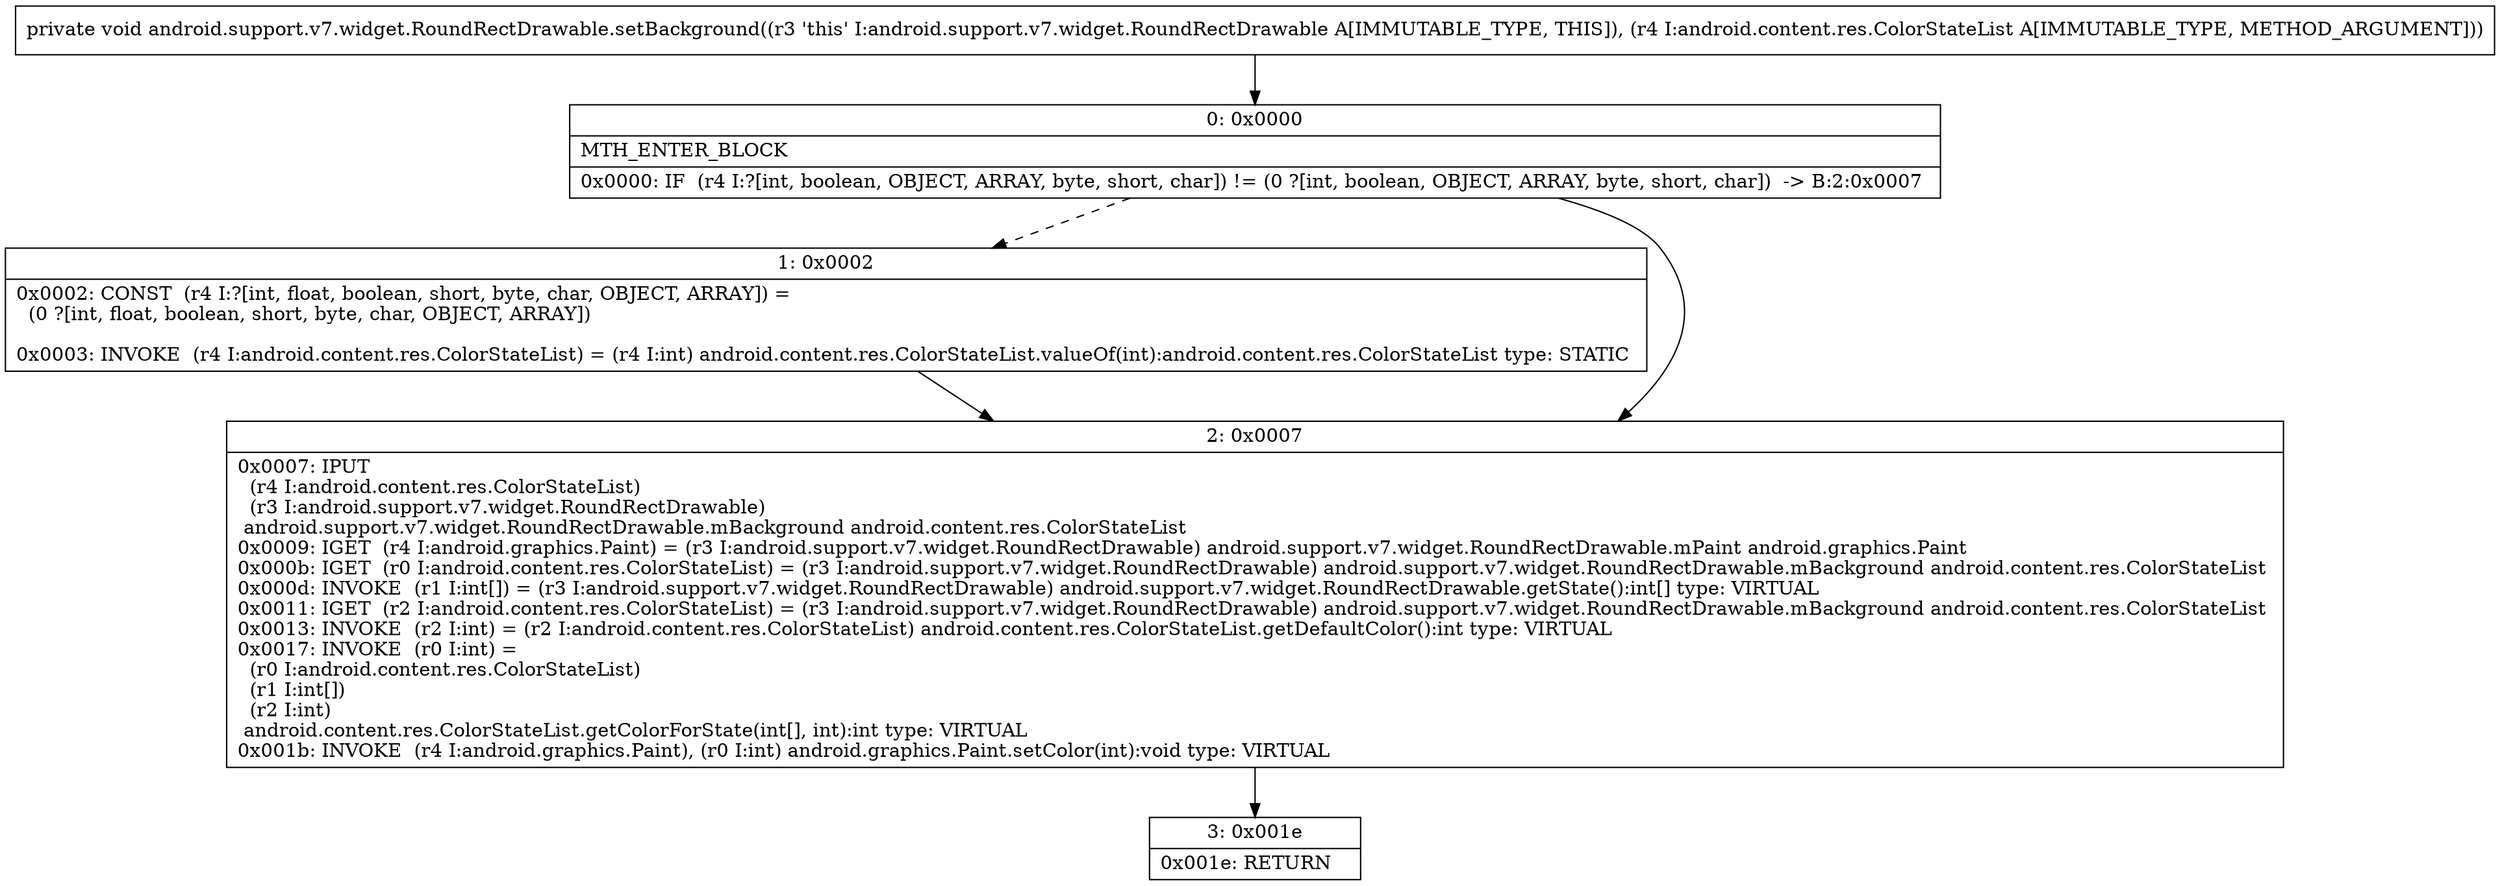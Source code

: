 digraph "CFG forandroid.support.v7.widget.RoundRectDrawable.setBackground(Landroid\/content\/res\/ColorStateList;)V" {
Node_0 [shape=record,label="{0\:\ 0x0000|MTH_ENTER_BLOCK\l|0x0000: IF  (r4 I:?[int, boolean, OBJECT, ARRAY, byte, short, char]) != (0 ?[int, boolean, OBJECT, ARRAY, byte, short, char])  \-\> B:2:0x0007 \l}"];
Node_1 [shape=record,label="{1\:\ 0x0002|0x0002: CONST  (r4 I:?[int, float, boolean, short, byte, char, OBJECT, ARRAY]) = \l  (0 ?[int, float, boolean, short, byte, char, OBJECT, ARRAY])\l \l0x0003: INVOKE  (r4 I:android.content.res.ColorStateList) = (r4 I:int) android.content.res.ColorStateList.valueOf(int):android.content.res.ColorStateList type: STATIC \l}"];
Node_2 [shape=record,label="{2\:\ 0x0007|0x0007: IPUT  \l  (r4 I:android.content.res.ColorStateList)\l  (r3 I:android.support.v7.widget.RoundRectDrawable)\l android.support.v7.widget.RoundRectDrawable.mBackground android.content.res.ColorStateList \l0x0009: IGET  (r4 I:android.graphics.Paint) = (r3 I:android.support.v7.widget.RoundRectDrawable) android.support.v7.widget.RoundRectDrawable.mPaint android.graphics.Paint \l0x000b: IGET  (r0 I:android.content.res.ColorStateList) = (r3 I:android.support.v7.widget.RoundRectDrawable) android.support.v7.widget.RoundRectDrawable.mBackground android.content.res.ColorStateList \l0x000d: INVOKE  (r1 I:int[]) = (r3 I:android.support.v7.widget.RoundRectDrawable) android.support.v7.widget.RoundRectDrawable.getState():int[] type: VIRTUAL \l0x0011: IGET  (r2 I:android.content.res.ColorStateList) = (r3 I:android.support.v7.widget.RoundRectDrawable) android.support.v7.widget.RoundRectDrawable.mBackground android.content.res.ColorStateList \l0x0013: INVOKE  (r2 I:int) = (r2 I:android.content.res.ColorStateList) android.content.res.ColorStateList.getDefaultColor():int type: VIRTUAL \l0x0017: INVOKE  (r0 I:int) = \l  (r0 I:android.content.res.ColorStateList)\l  (r1 I:int[])\l  (r2 I:int)\l android.content.res.ColorStateList.getColorForState(int[], int):int type: VIRTUAL \l0x001b: INVOKE  (r4 I:android.graphics.Paint), (r0 I:int) android.graphics.Paint.setColor(int):void type: VIRTUAL \l}"];
Node_3 [shape=record,label="{3\:\ 0x001e|0x001e: RETURN   \l}"];
MethodNode[shape=record,label="{private void android.support.v7.widget.RoundRectDrawable.setBackground((r3 'this' I:android.support.v7.widget.RoundRectDrawable A[IMMUTABLE_TYPE, THIS]), (r4 I:android.content.res.ColorStateList A[IMMUTABLE_TYPE, METHOD_ARGUMENT])) }"];
MethodNode -> Node_0;
Node_0 -> Node_1[style=dashed];
Node_0 -> Node_2;
Node_1 -> Node_2;
Node_2 -> Node_3;
}

